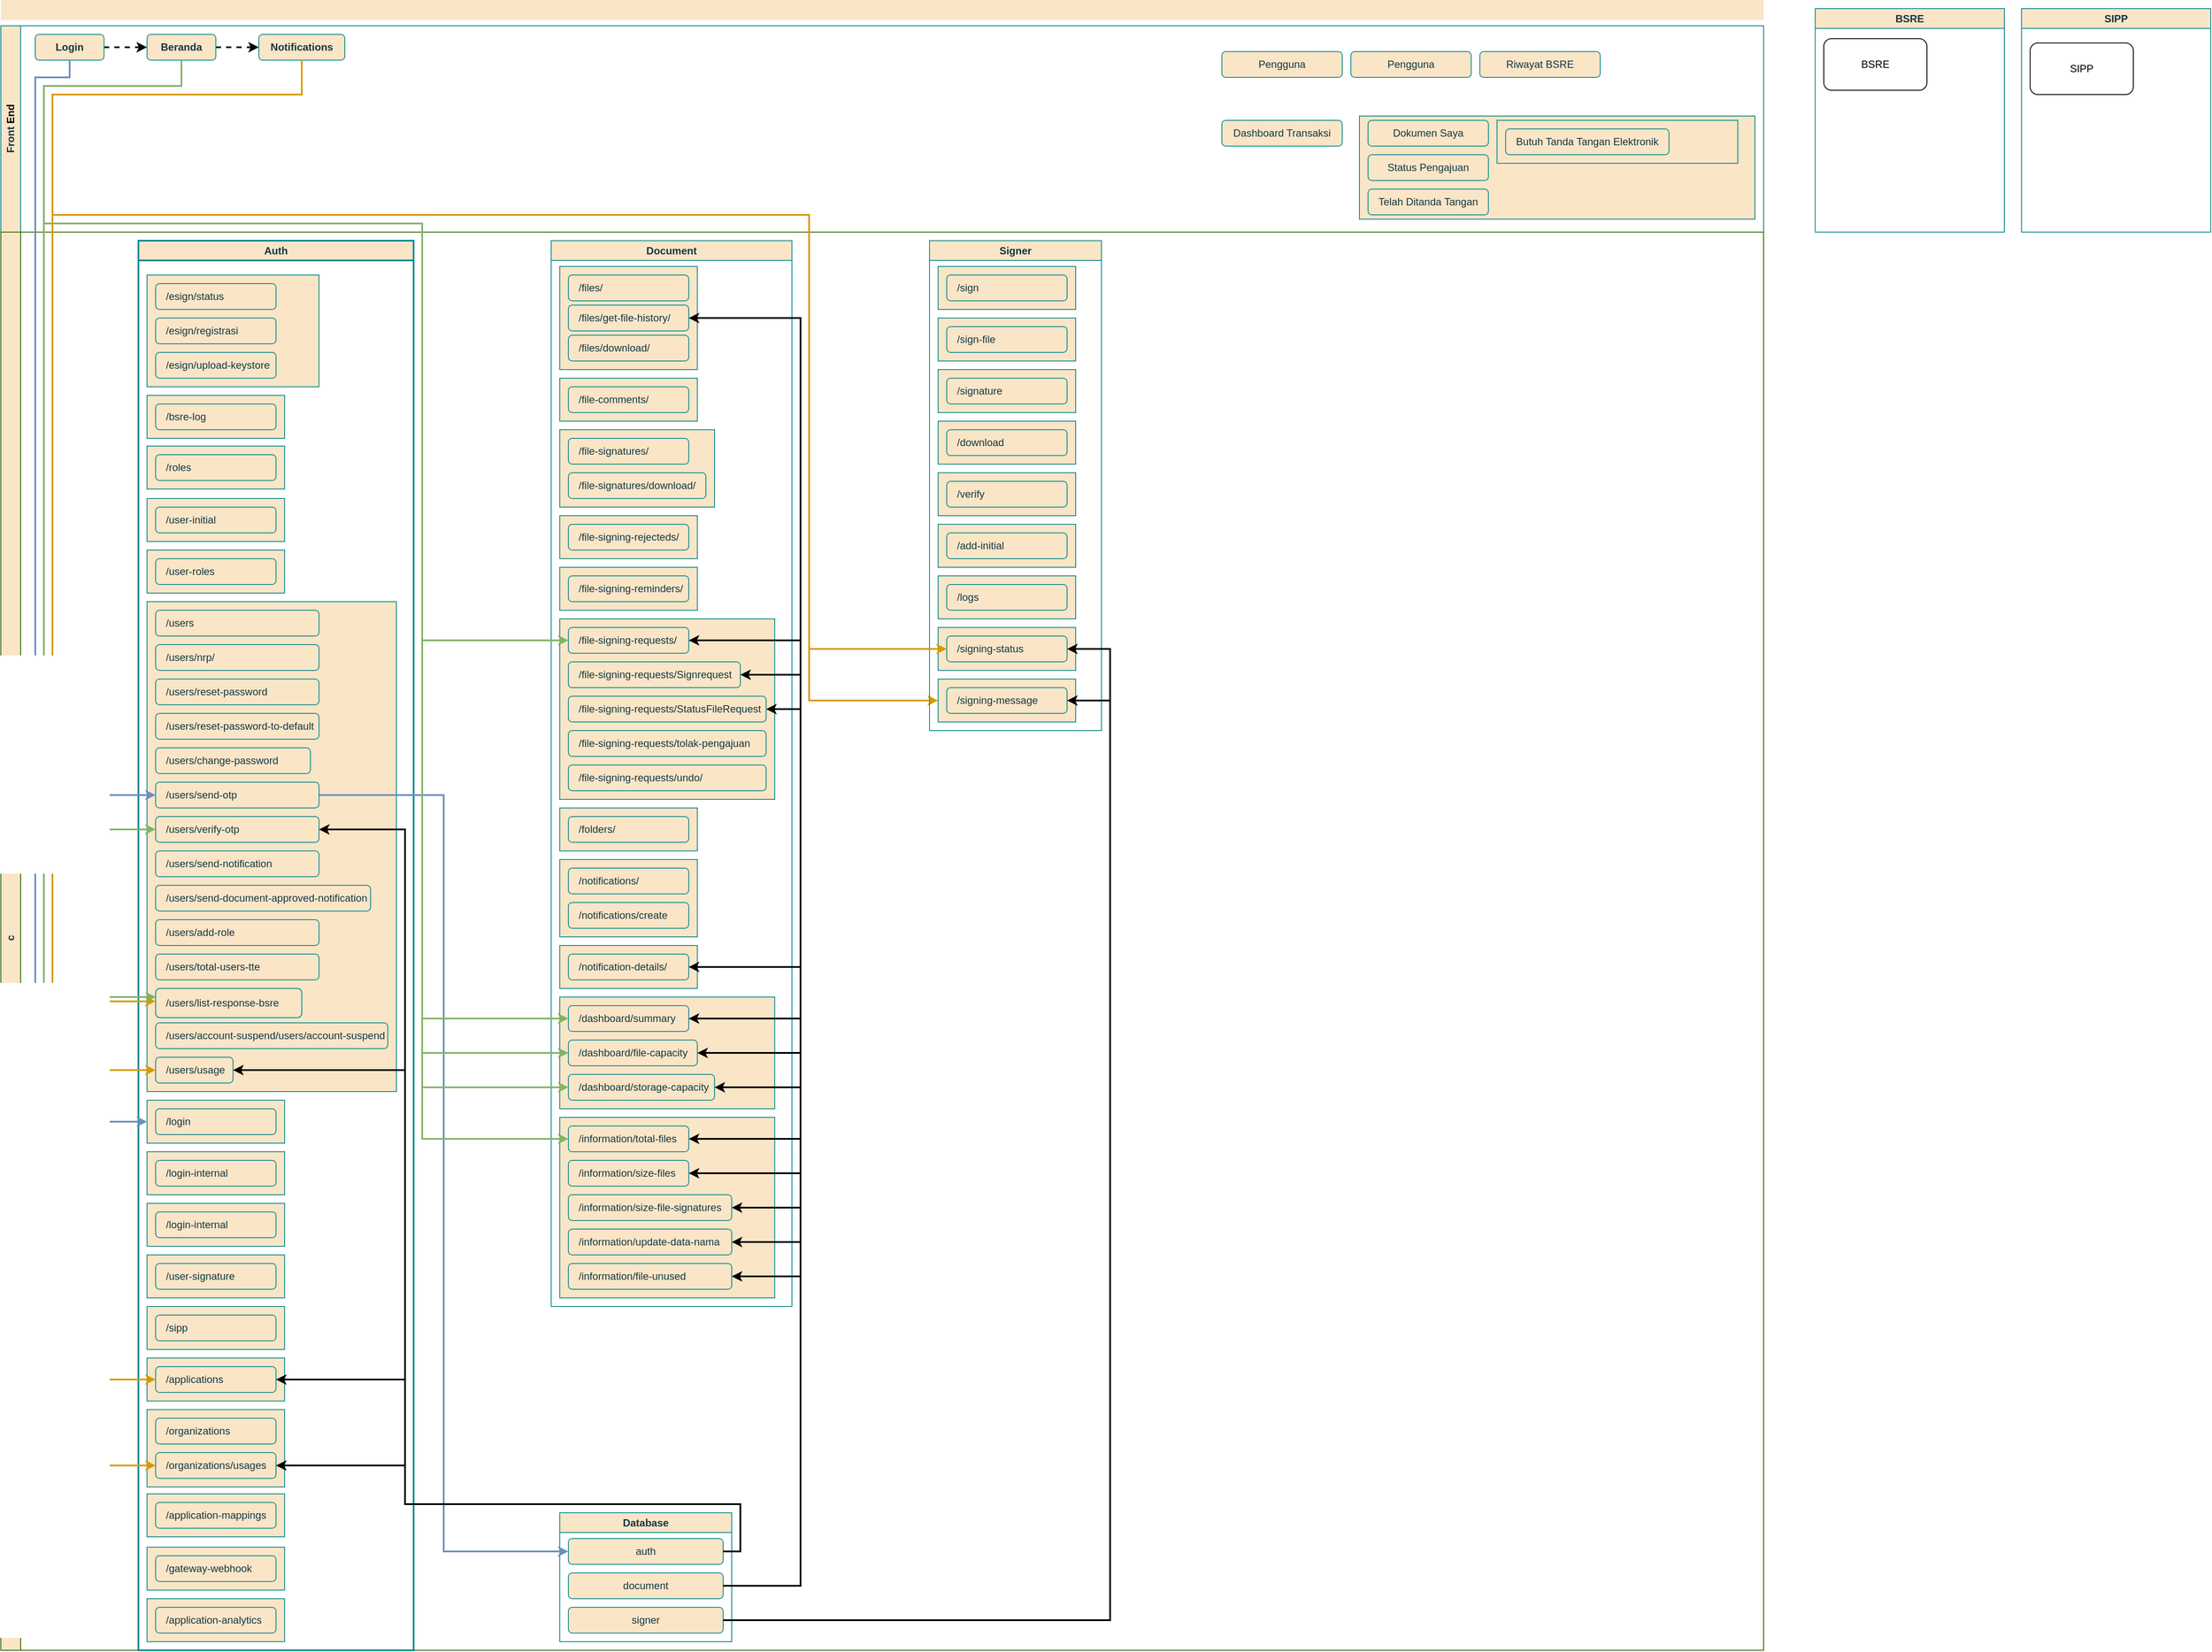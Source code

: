 <mxfile version="27.2.0">
  <diagram name="Halaman-1" id="ARC54t--W6GdPF1o5cvZ">
    <mxGraphModel dx="1737" dy="935" grid="1" gridSize="10" guides="1" tooltips="1" connect="1" arrows="1" fold="1" page="1" pageScale="1" pageWidth="827" pageHeight="1169" math="0" shadow="0">
      <root>
        <mxCell id="0" />
        <mxCell id="1" parent="0" />
        <mxCell id="tmOu06qi9_wKIQ8G5TUr-2" value="Front&amp;nbsp;&lt;span style=&quot;background-color: transparent; color: light-dark(rgb(0, 0, 0), rgb(255, 255, 255));&quot;&gt;End&lt;/span&gt;" style="swimlane;horizontal=0;whiteSpace=wrap;html=1;labelBackgroundColor=none;fillColor=#FAE5C7;strokeColor=#0F8B8D;fontColor=#143642;" parent="1" vertex="1">
          <mxGeometry x="80" y="240" width="2050" height="240" as="geometry" />
        </mxCell>
        <mxCell id="0tMcuy4WeOnuEyNVM5dd-2" value="c&amp;nbsp;" style="swimlane;horizontal=0;whiteSpace=wrap;html=1;labelBackgroundColor=none;fillColor=#FAE5C7;strokeColor=#336600;fontColor=#143642;align=center;spacingLeft=10;fillStyle=auto;" parent="1" vertex="1">
          <mxGeometry x="80" y="480" width="2050" height="1650" as="geometry" />
        </mxCell>
        <mxCell id="0tMcuy4WeOnuEyNVM5dd-5" value="&amp;nbsp;" style="swimlane;whiteSpace=wrap;html=1;startSize=23;labelBackgroundColor=none;fillColor=#FAE5C7;strokeColor=none;fontColor=#143642;align=center;" parent="1" vertex="1">
          <mxGeometry x="80" y="210" width="2050" height="1920" as="geometry" />
        </mxCell>
        <mxCell id="vy3_53uyWSwb81BTKhAe-122" value="" style="rounded=0;whiteSpace=wrap;html=1;labelBackgroundColor=none;fillColor=#FAE5C7;strokeColor=#0F8B8D;fontColor=#143642;" vertex="1" parent="0tMcuy4WeOnuEyNVM5dd-5">
          <mxGeometry x="1580" y="135" width="460" height="120" as="geometry" />
        </mxCell>
        <mxCell id="vy3_53uyWSwb81BTKhAe-130" style="edgeStyle=orthogonalEdgeStyle;rounded=0;orthogonalLoop=1;jettySize=auto;html=1;exitX=1;exitY=0.5;exitDx=0;exitDy=0;entryX=0;entryY=0.5;entryDx=0;entryDy=0;dashed=1;strokeWidth=2;" edge="1" parent="0tMcuy4WeOnuEyNVM5dd-5" source="0tMcuy4WeOnuEyNVM5dd-11" target="0tMcuy4WeOnuEyNVM5dd-12">
          <mxGeometry relative="1" as="geometry" />
        </mxCell>
        <mxCell id="0tMcuy4WeOnuEyNVM5dd-11" value="&lt;b&gt;Login&lt;/b&gt;" style="rounded=1;whiteSpace=wrap;html=1;labelBackgroundColor=none;fillColor=#FAE5C7;strokeColor=#0F8B8D;fontColor=#143642;" parent="0tMcuy4WeOnuEyNVM5dd-5" vertex="1">
          <mxGeometry x="40" y="40" width="80" height="30" as="geometry" />
        </mxCell>
        <mxCell id="vy3_53uyWSwb81BTKhAe-157" style="edgeStyle=orthogonalEdgeStyle;rounded=0;orthogonalLoop=1;jettySize=auto;html=1;exitX=1;exitY=0.5;exitDx=0;exitDy=0;entryX=0;entryY=0.5;entryDx=0;entryDy=0;dashed=1;strokeWidth=2;" edge="1" parent="0tMcuy4WeOnuEyNVM5dd-5" source="0tMcuy4WeOnuEyNVM5dd-12" target="0tMcuy4WeOnuEyNVM5dd-74">
          <mxGeometry relative="1" as="geometry" />
        </mxCell>
        <mxCell id="0tMcuy4WeOnuEyNVM5dd-12" value="&lt;b&gt;Beranda&lt;/b&gt;" style="rounded=1;whiteSpace=wrap;html=1;labelBackgroundColor=none;fillColor=#FAE5C7;strokeColor=#0F8B8D;fontColor=#143642;" parent="0tMcuy4WeOnuEyNVM5dd-5" vertex="1">
          <mxGeometry x="170" y="40" width="80" height="30" as="geometry" />
        </mxCell>
        <mxCell id="0tMcuy4WeOnuEyNVM5dd-68" value="Dashboard Transaksi" style="rounded=1;whiteSpace=wrap;html=1;labelBackgroundColor=none;fillColor=#FAE5C7;strokeColor=#0F8B8D;fontColor=#143642;" parent="0tMcuy4WeOnuEyNVM5dd-5" vertex="1">
          <mxGeometry x="1420" y="140" width="140" height="30" as="geometry" />
        </mxCell>
        <mxCell id="vy3_53uyWSwb81BTKhAe-165" style="edgeStyle=orthogonalEdgeStyle;rounded=0;orthogonalLoop=1;jettySize=auto;html=1;exitX=0.5;exitY=1;exitDx=0;exitDy=0;entryX=0;entryY=0.5;entryDx=0;entryDy=0;fillColor=#ffe6cc;strokeColor=#d79b00;strokeWidth=2;" edge="1" parent="0tMcuy4WeOnuEyNVM5dd-5" source="0tMcuy4WeOnuEyNVM5dd-74" target="vy3_53uyWSwb81BTKhAe-120">
          <mxGeometry relative="1" as="geometry">
            <Array as="points">
              <mxPoint x="350" y="110" />
              <mxPoint x="60" y="110" />
              <mxPoint x="60" y="250" />
              <mxPoint x="940" y="250" />
              <mxPoint x="940" y="815" />
            </Array>
          </mxGeometry>
        </mxCell>
        <mxCell id="0tMcuy4WeOnuEyNVM5dd-74" value="&lt;b&gt;Notifications&lt;/b&gt;" style="rounded=1;whiteSpace=wrap;html=1;labelBackgroundColor=none;fillColor=#FAE5C7;strokeColor=#0F8B8D;fontColor=#143642;" parent="0tMcuy4WeOnuEyNVM5dd-5" vertex="1">
          <mxGeometry x="300" y="40" width="100" height="30" as="geometry" />
        </mxCell>
        <mxCell id="0tMcuy4WeOnuEyNVM5dd-77" value="Pengguna" style="rounded=1;whiteSpace=wrap;html=1;labelBackgroundColor=none;fillColor=#FAE5C7;strokeColor=#0F8B8D;fontColor=#143642;" parent="0tMcuy4WeOnuEyNVM5dd-5" vertex="1">
          <mxGeometry x="1420" y="60" width="140" height="30" as="geometry" />
        </mxCell>
        <mxCell id="vy3_53uyWSwb81BTKhAe-1" value="Pengguna" style="rounded=1;whiteSpace=wrap;html=1;labelBackgroundColor=none;fillColor=#FAE5C7;strokeColor=#0F8B8D;fontColor=#143642;" vertex="1" parent="0tMcuy4WeOnuEyNVM5dd-5">
          <mxGeometry x="1570" y="60" width="140" height="30" as="geometry" />
        </mxCell>
        <mxCell id="vy3_53uyWSwb81BTKhAe-2" value="Riwayat BSRE" style="rounded=1;whiteSpace=wrap;html=1;labelBackgroundColor=none;fillColor=#FAE5C7;strokeColor=#0F8B8D;fontColor=#143642;" vertex="1" parent="0tMcuy4WeOnuEyNVM5dd-5">
          <mxGeometry x="1720" y="60" width="140" height="30" as="geometry" />
        </mxCell>
        <mxCell id="vy3_53uyWSwb81BTKhAe-3" value="Dokumen Saya" style="rounded=1;whiteSpace=wrap;html=1;labelBackgroundColor=none;fillColor=#FAE5C7;strokeColor=#0F8B8D;fontColor=#143642;" vertex="1" parent="0tMcuy4WeOnuEyNVM5dd-5">
          <mxGeometry x="1590" y="140" width="140" height="30" as="geometry" />
        </mxCell>
        <mxCell id="0tMcuy4WeOnuEyNVM5dd-4" value="Document" style="swimlane;whiteSpace=wrap;html=1;startSize=23;labelBackgroundColor=none;fillColor=#FAE5C7;strokeColor=#0F8B8D;fontColor=#143642;" parent="0tMcuy4WeOnuEyNVM5dd-5" vertex="1">
          <mxGeometry x="640" y="280" width="280" height="1240" as="geometry" />
        </mxCell>
        <mxCell id="vy3_53uyWSwb81BTKhAe-60" value="" style="rounded=0;whiteSpace=wrap;html=1;labelBackgroundColor=none;fillColor=#FAE5C7;strokeColor=#0F8B8D;fontColor=#143642;" vertex="1" parent="0tMcuy4WeOnuEyNVM5dd-4">
          <mxGeometry x="10" y="30" width="160" height="120" as="geometry" />
        </mxCell>
        <mxCell id="vy3_53uyWSwb81BTKhAe-61" value="/files/" style="rounded=1;whiteSpace=wrap;html=1;labelBackgroundColor=none;fillColor=#FAE5C7;strokeColor=#0F8B8D;fontColor=#143642;align=left;spacingLeft=10;" vertex="1" parent="0tMcuy4WeOnuEyNVM5dd-4">
          <mxGeometry x="20" y="40" width="140" height="30" as="geometry" />
        </mxCell>
        <mxCell id="vy3_53uyWSwb81BTKhAe-66" value="/files/get-file-history/" style="rounded=1;whiteSpace=wrap;html=1;labelBackgroundColor=none;fillColor=#FAE5C7;strokeColor=#0F8B8D;fontColor=#143642;align=left;spacingLeft=10;" vertex="1" parent="0tMcuy4WeOnuEyNVM5dd-4">
          <mxGeometry x="20" y="75" width="140" height="30" as="geometry" />
        </mxCell>
        <mxCell id="vy3_53uyWSwb81BTKhAe-67" value="/files/download/" style="rounded=1;whiteSpace=wrap;html=1;labelBackgroundColor=none;fillColor=#FAE5C7;strokeColor=#0F8B8D;fontColor=#143642;align=left;spacingLeft=10;" vertex="1" parent="0tMcuy4WeOnuEyNVM5dd-4">
          <mxGeometry x="20" y="110" width="140" height="30" as="geometry" />
        </mxCell>
        <mxCell id="vy3_53uyWSwb81BTKhAe-68" value="" style="rounded=0;whiteSpace=wrap;html=1;labelBackgroundColor=none;fillColor=#FAE5C7;strokeColor=#0F8B8D;fontColor=#143642;" vertex="1" parent="0tMcuy4WeOnuEyNVM5dd-4">
          <mxGeometry x="10" y="160" width="160" height="50" as="geometry" />
        </mxCell>
        <mxCell id="vy3_53uyWSwb81BTKhAe-69" value="/file-comments/" style="rounded=1;whiteSpace=wrap;html=1;labelBackgroundColor=none;fillColor=#FAE5C7;strokeColor=#0F8B8D;fontColor=#143642;align=left;spacingLeft=10;" vertex="1" parent="0tMcuy4WeOnuEyNVM5dd-4">
          <mxGeometry x="20" y="170" width="140" height="30" as="geometry" />
        </mxCell>
        <mxCell id="vy3_53uyWSwb81BTKhAe-70" value="" style="rounded=0;whiteSpace=wrap;html=1;labelBackgroundColor=none;fillColor=#FAE5C7;strokeColor=#0F8B8D;fontColor=#143642;" vertex="1" parent="0tMcuy4WeOnuEyNVM5dd-4">
          <mxGeometry x="10" y="220" width="180" height="90" as="geometry" />
        </mxCell>
        <mxCell id="vy3_53uyWSwb81BTKhAe-71" value="/file-signatures/" style="rounded=1;whiteSpace=wrap;html=1;labelBackgroundColor=none;fillColor=#FAE5C7;strokeColor=#0F8B8D;fontColor=#143642;align=left;spacingLeft=10;" vertex="1" parent="0tMcuy4WeOnuEyNVM5dd-4">
          <mxGeometry x="20" y="230" width="140" height="30" as="geometry" />
        </mxCell>
        <mxCell id="vy3_53uyWSwb81BTKhAe-72" value="/file-signatures/download/" style="rounded=1;whiteSpace=wrap;html=1;labelBackgroundColor=none;fillColor=#FAE5C7;strokeColor=#0F8B8D;fontColor=#143642;align=left;spacingLeft=10;" vertex="1" parent="0tMcuy4WeOnuEyNVM5dd-4">
          <mxGeometry x="20" y="270" width="160" height="30" as="geometry" />
        </mxCell>
        <mxCell id="vy3_53uyWSwb81BTKhAe-73" value="" style="rounded=0;whiteSpace=wrap;html=1;labelBackgroundColor=none;fillColor=#FAE5C7;strokeColor=#0F8B8D;fontColor=#143642;" vertex="1" parent="0tMcuy4WeOnuEyNVM5dd-4">
          <mxGeometry x="10" y="320" width="160" height="50" as="geometry" />
        </mxCell>
        <mxCell id="vy3_53uyWSwb81BTKhAe-74" value="/file-signing-rejecteds/" style="rounded=1;whiteSpace=wrap;html=1;labelBackgroundColor=none;fillColor=#FAE5C7;strokeColor=#0F8B8D;fontColor=#143642;align=left;spacingLeft=10;" vertex="1" parent="0tMcuy4WeOnuEyNVM5dd-4">
          <mxGeometry x="20" y="330" width="140" height="30" as="geometry" />
        </mxCell>
        <mxCell id="vy3_53uyWSwb81BTKhAe-75" value="" style="rounded=0;whiteSpace=wrap;html=1;labelBackgroundColor=none;fillColor=#FAE5C7;strokeColor=#0F8B8D;fontColor=#143642;" vertex="1" parent="0tMcuy4WeOnuEyNVM5dd-4">
          <mxGeometry x="10" y="380" width="160" height="50" as="geometry" />
        </mxCell>
        <mxCell id="vy3_53uyWSwb81BTKhAe-76" value="/file-signing-reminders/" style="rounded=1;whiteSpace=wrap;html=1;labelBackgroundColor=none;fillColor=#FAE5C7;strokeColor=#0F8B8D;fontColor=#143642;align=left;spacingLeft=10;" vertex="1" parent="0tMcuy4WeOnuEyNVM5dd-4">
          <mxGeometry x="20" y="390" width="140" height="30" as="geometry" />
        </mxCell>
        <mxCell id="vy3_53uyWSwb81BTKhAe-77" value="" style="rounded=0;whiteSpace=wrap;html=1;labelBackgroundColor=none;fillColor=#FAE5C7;strokeColor=#0F8B8D;fontColor=#143642;" vertex="1" parent="0tMcuy4WeOnuEyNVM5dd-4">
          <mxGeometry x="10" y="440" width="250" height="210" as="geometry" />
        </mxCell>
        <mxCell id="vy3_53uyWSwb81BTKhAe-78" value="/file-signing-requests/" style="rounded=1;whiteSpace=wrap;html=1;labelBackgroundColor=none;fillColor=#FAE5C7;strokeColor=#0F8B8D;fontColor=#143642;align=left;spacingLeft=10;" vertex="1" parent="0tMcuy4WeOnuEyNVM5dd-4">
          <mxGeometry x="20" y="450" width="140" height="30" as="geometry" />
        </mxCell>
        <mxCell id="vy3_53uyWSwb81BTKhAe-79" value="/file-signing-requests/Signrequest" style="rounded=1;whiteSpace=wrap;html=1;labelBackgroundColor=none;fillColor=#FAE5C7;strokeColor=#0F8B8D;fontColor=#143642;align=left;spacingLeft=10;" vertex="1" parent="0tMcuy4WeOnuEyNVM5dd-4">
          <mxGeometry x="20" y="490" width="200" height="30" as="geometry" />
        </mxCell>
        <mxCell id="vy3_53uyWSwb81BTKhAe-80" value="/file-signing-requests/StatusFileRequest" style="rounded=1;whiteSpace=wrap;html=1;labelBackgroundColor=none;fillColor=#FAE5C7;strokeColor=#0F8B8D;fontColor=#143642;align=left;spacingLeft=10;" vertex="1" parent="0tMcuy4WeOnuEyNVM5dd-4">
          <mxGeometry x="20" y="530" width="230" height="30" as="geometry" />
        </mxCell>
        <mxCell id="vy3_53uyWSwb81BTKhAe-81" value="/file-signing-requests/tolak-pengajuan" style="rounded=1;whiteSpace=wrap;html=1;labelBackgroundColor=none;fillColor=#FAE5C7;strokeColor=#0F8B8D;fontColor=#143642;align=left;spacingLeft=10;" vertex="1" parent="0tMcuy4WeOnuEyNVM5dd-4">
          <mxGeometry x="20" y="570" width="230" height="30" as="geometry" />
        </mxCell>
        <mxCell id="vy3_53uyWSwb81BTKhAe-82" value="/file-signing-requests/undo/" style="rounded=1;whiteSpace=wrap;html=1;labelBackgroundColor=none;fillColor=#FAE5C7;strokeColor=#0F8B8D;fontColor=#143642;align=left;spacingLeft=10;" vertex="1" parent="0tMcuy4WeOnuEyNVM5dd-4">
          <mxGeometry x="20" y="610" width="230" height="30" as="geometry" />
        </mxCell>
        <mxCell id="vy3_53uyWSwb81BTKhAe-83" value="" style="rounded=0;whiteSpace=wrap;html=1;labelBackgroundColor=none;fillColor=#FAE5C7;strokeColor=#0F8B8D;fontColor=#143642;" vertex="1" parent="0tMcuy4WeOnuEyNVM5dd-4">
          <mxGeometry x="10" y="660" width="160" height="50" as="geometry" />
        </mxCell>
        <mxCell id="vy3_53uyWSwb81BTKhAe-84" value="/folders/" style="rounded=1;whiteSpace=wrap;html=1;labelBackgroundColor=none;fillColor=#FAE5C7;strokeColor=#0F8B8D;fontColor=#143642;align=left;spacingLeft=10;" vertex="1" parent="0tMcuy4WeOnuEyNVM5dd-4">
          <mxGeometry x="20" y="670" width="140" height="30" as="geometry" />
        </mxCell>
        <mxCell id="vy3_53uyWSwb81BTKhAe-85" value="" style="rounded=0;whiteSpace=wrap;html=1;labelBackgroundColor=none;fillColor=#FAE5C7;strokeColor=#0F8B8D;fontColor=#143642;" vertex="1" parent="0tMcuy4WeOnuEyNVM5dd-4">
          <mxGeometry x="10" y="720" width="160" height="90" as="geometry" />
        </mxCell>
        <mxCell id="vy3_53uyWSwb81BTKhAe-86" value="/notifications/" style="rounded=1;whiteSpace=wrap;html=1;labelBackgroundColor=none;fillColor=#FAE5C7;strokeColor=#0F8B8D;fontColor=#143642;align=left;spacingLeft=10;" vertex="1" parent="0tMcuy4WeOnuEyNVM5dd-4">
          <mxGeometry x="20" y="730" width="140" height="30" as="geometry" />
        </mxCell>
        <mxCell id="vy3_53uyWSwb81BTKhAe-87" value="/notifications/create" style="rounded=1;whiteSpace=wrap;html=1;labelBackgroundColor=none;fillColor=#FAE5C7;strokeColor=#0F8B8D;fontColor=#143642;align=left;spacingLeft=10;" vertex="1" parent="0tMcuy4WeOnuEyNVM5dd-4">
          <mxGeometry x="20" y="770" width="140" height="30" as="geometry" />
        </mxCell>
        <mxCell id="vy3_53uyWSwb81BTKhAe-88" value="" style="rounded=0;whiteSpace=wrap;html=1;labelBackgroundColor=none;fillColor=#FAE5C7;strokeColor=#0F8B8D;fontColor=#143642;" vertex="1" parent="0tMcuy4WeOnuEyNVM5dd-4">
          <mxGeometry x="10" y="820" width="160" height="50" as="geometry" />
        </mxCell>
        <mxCell id="vy3_53uyWSwb81BTKhAe-89" value="/notification-details/" style="rounded=1;whiteSpace=wrap;html=1;labelBackgroundColor=none;fillColor=#FAE5C7;strokeColor=#0F8B8D;fontColor=#143642;align=left;spacingLeft=10;" vertex="1" parent="0tMcuy4WeOnuEyNVM5dd-4">
          <mxGeometry x="20" y="830" width="140" height="30" as="geometry" />
        </mxCell>
        <mxCell id="vy3_53uyWSwb81BTKhAe-90" value="" style="rounded=0;whiteSpace=wrap;html=1;labelBackgroundColor=none;fillColor=#FAE5C7;strokeColor=#0F8B8D;fontColor=#143642;" vertex="1" parent="0tMcuy4WeOnuEyNVM5dd-4">
          <mxGeometry x="10" y="880" width="250" height="130" as="geometry" />
        </mxCell>
        <mxCell id="vy3_53uyWSwb81BTKhAe-91" value="/dashboard/summary" style="rounded=1;whiteSpace=wrap;html=1;labelBackgroundColor=none;fillColor=#FAE5C7;strokeColor=#0F8B8D;fontColor=#143642;align=left;spacingLeft=10;" vertex="1" parent="0tMcuy4WeOnuEyNVM5dd-4">
          <mxGeometry x="20" y="890" width="140" height="30" as="geometry" />
        </mxCell>
        <mxCell id="vy3_53uyWSwb81BTKhAe-94" value="/dashboard/file-capacity" style="rounded=1;whiteSpace=wrap;html=1;labelBackgroundColor=none;fillColor=#FAE5C7;strokeColor=#0F8B8D;fontColor=#143642;align=left;spacingLeft=10;" vertex="1" parent="0tMcuy4WeOnuEyNVM5dd-4">
          <mxGeometry x="20" y="930" width="150" height="30" as="geometry" />
        </mxCell>
        <mxCell id="vy3_53uyWSwb81BTKhAe-95" value="/dashboard/storage-capacity" style="rounded=1;whiteSpace=wrap;html=1;labelBackgroundColor=none;fillColor=#FAE5C7;strokeColor=#0F8B8D;fontColor=#143642;align=left;spacingLeft=10;" vertex="1" parent="0tMcuy4WeOnuEyNVM5dd-4">
          <mxGeometry x="20" y="970" width="170" height="30" as="geometry" />
        </mxCell>
        <mxCell id="vy3_53uyWSwb81BTKhAe-97" value="" style="rounded=0;whiteSpace=wrap;html=1;labelBackgroundColor=none;fillColor=#FAE5C7;strokeColor=#0F8B8D;fontColor=#143642;" vertex="1" parent="0tMcuy4WeOnuEyNVM5dd-4">
          <mxGeometry x="10" y="1020" width="250" height="210" as="geometry" />
        </mxCell>
        <mxCell id="vy3_53uyWSwb81BTKhAe-98" value="/information/total-files" style="rounded=1;whiteSpace=wrap;html=1;labelBackgroundColor=none;fillColor=#FAE5C7;strokeColor=#0F8B8D;fontColor=#143642;align=left;spacingLeft=10;" vertex="1" parent="0tMcuy4WeOnuEyNVM5dd-4">
          <mxGeometry x="20" y="1030" width="140" height="30" as="geometry" />
        </mxCell>
        <mxCell id="vy3_53uyWSwb81BTKhAe-100" value="/information/size-files" style="rounded=1;whiteSpace=wrap;html=1;labelBackgroundColor=none;fillColor=#FAE5C7;strokeColor=#0F8B8D;fontColor=#143642;align=left;spacingLeft=10;" vertex="1" parent="0tMcuy4WeOnuEyNVM5dd-4">
          <mxGeometry x="20" y="1070" width="140" height="30" as="geometry" />
        </mxCell>
        <mxCell id="vy3_53uyWSwb81BTKhAe-101" value="/information/size-file-signatures" style="rounded=1;whiteSpace=wrap;html=1;labelBackgroundColor=none;fillColor=#FAE5C7;strokeColor=#0F8B8D;fontColor=#143642;align=left;spacingLeft=10;" vertex="1" parent="0tMcuy4WeOnuEyNVM5dd-4">
          <mxGeometry x="20" y="1110" width="190" height="30" as="geometry" />
        </mxCell>
        <mxCell id="vy3_53uyWSwb81BTKhAe-102" value="/information/update-data-nama" style="rounded=1;whiteSpace=wrap;html=1;labelBackgroundColor=none;fillColor=#FAE5C7;strokeColor=#0F8B8D;fontColor=#143642;align=left;spacingLeft=10;" vertex="1" parent="0tMcuy4WeOnuEyNVM5dd-4">
          <mxGeometry x="20" y="1150" width="190" height="30" as="geometry" />
        </mxCell>
        <mxCell id="vy3_53uyWSwb81BTKhAe-103" value="/information/file-unused" style="rounded=1;whiteSpace=wrap;html=1;labelBackgroundColor=none;fillColor=#FAE5C7;strokeColor=#0F8B8D;fontColor=#143642;align=left;spacingLeft=10;" vertex="1" parent="0tMcuy4WeOnuEyNVM5dd-4">
          <mxGeometry x="20" y="1190" width="190" height="30" as="geometry" />
        </mxCell>
        <mxCell id="0tMcuy4WeOnuEyNVM5dd-6" value="Signer" style="swimlane;whiteSpace=wrap;html=1;startSize=23;labelBackgroundColor=none;fillColor=#FAE5C7;strokeColor=#0F8B8D;fontColor=#143642;" parent="0tMcuy4WeOnuEyNVM5dd-5" vertex="1">
          <mxGeometry x="1080" y="280" width="200" height="570" as="geometry" />
        </mxCell>
        <mxCell id="vy3_53uyWSwb81BTKhAe-104" value="" style="rounded=0;whiteSpace=wrap;html=1;labelBackgroundColor=none;fillColor=#FAE5C7;strokeColor=#0F8B8D;fontColor=#143642;" vertex="1" parent="0tMcuy4WeOnuEyNVM5dd-6">
          <mxGeometry x="10" y="30" width="160" height="50" as="geometry" />
        </mxCell>
        <mxCell id="vy3_53uyWSwb81BTKhAe-105" value="/sign" style="rounded=1;whiteSpace=wrap;html=1;labelBackgroundColor=none;fillColor=#FAE5C7;strokeColor=#0F8B8D;fontColor=#143642;align=left;spacingLeft=10;" vertex="1" parent="0tMcuy4WeOnuEyNVM5dd-6">
          <mxGeometry x="20" y="40" width="140" height="30" as="geometry" />
        </mxCell>
        <mxCell id="vy3_53uyWSwb81BTKhAe-106" value="" style="rounded=0;whiteSpace=wrap;html=1;labelBackgroundColor=none;fillColor=#FAE5C7;strokeColor=#0F8B8D;fontColor=#143642;" vertex="1" parent="0tMcuy4WeOnuEyNVM5dd-6">
          <mxGeometry x="10" y="90" width="160" height="50" as="geometry" />
        </mxCell>
        <mxCell id="vy3_53uyWSwb81BTKhAe-107" value="/sign-file" style="rounded=1;whiteSpace=wrap;html=1;labelBackgroundColor=none;fillColor=#FAE5C7;strokeColor=#0F8B8D;fontColor=#143642;align=left;spacingLeft=10;" vertex="1" parent="0tMcuy4WeOnuEyNVM5dd-6">
          <mxGeometry x="20" y="100" width="140" height="30" as="geometry" />
        </mxCell>
        <mxCell id="vy3_53uyWSwb81BTKhAe-108" value="" style="rounded=0;whiteSpace=wrap;html=1;labelBackgroundColor=none;fillColor=#FAE5C7;strokeColor=#0F8B8D;fontColor=#143642;" vertex="1" parent="0tMcuy4WeOnuEyNVM5dd-6">
          <mxGeometry x="10" y="150" width="160" height="50" as="geometry" />
        </mxCell>
        <mxCell id="vy3_53uyWSwb81BTKhAe-109" value="/signature" style="rounded=1;whiteSpace=wrap;html=1;labelBackgroundColor=none;fillColor=#FAE5C7;strokeColor=#0F8B8D;fontColor=#143642;align=left;spacingLeft=10;" vertex="1" parent="0tMcuy4WeOnuEyNVM5dd-6">
          <mxGeometry x="20" y="160" width="140" height="30" as="geometry" />
        </mxCell>
        <mxCell id="vy3_53uyWSwb81BTKhAe-110" value="" style="rounded=0;whiteSpace=wrap;html=1;labelBackgroundColor=none;fillColor=#FAE5C7;strokeColor=#0F8B8D;fontColor=#143642;" vertex="1" parent="0tMcuy4WeOnuEyNVM5dd-6">
          <mxGeometry x="10" y="210" width="160" height="50" as="geometry" />
        </mxCell>
        <mxCell id="vy3_53uyWSwb81BTKhAe-111" value="/download" style="rounded=1;whiteSpace=wrap;html=1;labelBackgroundColor=none;fillColor=#FAE5C7;strokeColor=#0F8B8D;fontColor=#143642;align=left;spacingLeft=10;" vertex="1" parent="0tMcuy4WeOnuEyNVM5dd-6">
          <mxGeometry x="20" y="220" width="140" height="30" as="geometry" />
        </mxCell>
        <mxCell id="vy3_53uyWSwb81BTKhAe-112" value="" style="rounded=0;whiteSpace=wrap;html=1;labelBackgroundColor=none;fillColor=#FAE5C7;strokeColor=#0F8B8D;fontColor=#143642;" vertex="1" parent="0tMcuy4WeOnuEyNVM5dd-6">
          <mxGeometry x="10" y="270" width="160" height="50" as="geometry" />
        </mxCell>
        <mxCell id="vy3_53uyWSwb81BTKhAe-113" value="/verify" style="rounded=1;whiteSpace=wrap;html=1;labelBackgroundColor=none;fillColor=#FAE5C7;strokeColor=#0F8B8D;fontColor=#143642;align=left;spacingLeft=10;" vertex="1" parent="0tMcuy4WeOnuEyNVM5dd-6">
          <mxGeometry x="20" y="280" width="140" height="30" as="geometry" />
        </mxCell>
        <mxCell id="vy3_53uyWSwb81BTKhAe-114" value="" style="rounded=0;whiteSpace=wrap;html=1;labelBackgroundColor=none;fillColor=#FAE5C7;strokeColor=#0F8B8D;fontColor=#143642;" vertex="1" parent="0tMcuy4WeOnuEyNVM5dd-6">
          <mxGeometry x="10" y="330" width="160" height="50" as="geometry" />
        </mxCell>
        <mxCell id="vy3_53uyWSwb81BTKhAe-115" value="/add-initial" style="rounded=1;whiteSpace=wrap;html=1;labelBackgroundColor=none;fillColor=#FAE5C7;strokeColor=#0F8B8D;fontColor=#143642;align=left;spacingLeft=10;" vertex="1" parent="0tMcuy4WeOnuEyNVM5dd-6">
          <mxGeometry x="20" y="340" width="140" height="30" as="geometry" />
        </mxCell>
        <mxCell id="vy3_53uyWSwb81BTKhAe-116" value="" style="rounded=0;whiteSpace=wrap;html=1;labelBackgroundColor=none;fillColor=#FAE5C7;strokeColor=#0F8B8D;fontColor=#143642;" vertex="1" parent="0tMcuy4WeOnuEyNVM5dd-6">
          <mxGeometry x="10" y="390" width="160" height="50" as="geometry" />
        </mxCell>
        <mxCell id="vy3_53uyWSwb81BTKhAe-117" value="/logs" style="rounded=1;whiteSpace=wrap;html=1;labelBackgroundColor=none;fillColor=#FAE5C7;strokeColor=#0F8B8D;fontColor=#143642;align=left;spacingLeft=10;" vertex="1" parent="0tMcuy4WeOnuEyNVM5dd-6">
          <mxGeometry x="20" y="400" width="140" height="30" as="geometry" />
        </mxCell>
        <mxCell id="vy3_53uyWSwb81BTKhAe-118" value="" style="rounded=0;whiteSpace=wrap;html=1;labelBackgroundColor=none;fillColor=#FAE5C7;strokeColor=#0F8B8D;fontColor=#143642;" vertex="1" parent="0tMcuy4WeOnuEyNVM5dd-6">
          <mxGeometry x="10" y="450" width="160" height="50" as="geometry" />
        </mxCell>
        <mxCell id="vy3_53uyWSwb81BTKhAe-119" value="/signing-status" style="rounded=1;whiteSpace=wrap;html=1;labelBackgroundColor=none;fillColor=#FAE5C7;strokeColor=#0F8B8D;fontColor=#143642;align=left;spacingLeft=10;" vertex="1" parent="0tMcuy4WeOnuEyNVM5dd-6">
          <mxGeometry x="20" y="460" width="140" height="30" as="geometry" />
        </mxCell>
        <mxCell id="vy3_53uyWSwb81BTKhAe-120" value="" style="rounded=0;whiteSpace=wrap;html=1;labelBackgroundColor=none;fillColor=#FAE5C7;strokeColor=#0F8B8D;fontColor=#143642;" vertex="1" parent="0tMcuy4WeOnuEyNVM5dd-6">
          <mxGeometry x="10" y="510" width="160" height="50" as="geometry" />
        </mxCell>
        <mxCell id="vy3_53uyWSwb81BTKhAe-121" value="/signing-message" style="rounded=1;whiteSpace=wrap;html=1;labelBackgroundColor=none;fillColor=#FAE5C7;strokeColor=#0F8B8D;fontColor=#143642;align=left;spacingLeft=10;" vertex="1" parent="0tMcuy4WeOnuEyNVM5dd-6">
          <mxGeometry x="20" y="520" width="140" height="30" as="geometry" />
        </mxCell>
        <mxCell id="0tMcuy4WeOnuEyNVM5dd-22" value="Database" style="swimlane;whiteSpace=wrap;html=1;labelBackgroundColor=none;fillColor=#FAE5C7;strokeColor=#0F8B8D;fontColor=#143642;" parent="0tMcuy4WeOnuEyNVM5dd-5" vertex="1">
          <mxGeometry x="650" y="1760" width="200" height="150" as="geometry" />
        </mxCell>
        <mxCell id="0tMcuy4WeOnuEyNVM5dd-23" value="auth" style="rounded=1;whiteSpace=wrap;html=1;labelBackgroundColor=none;fillColor=#FAE5C7;strokeColor=#0F8B8D;fontColor=#143642;" parent="0tMcuy4WeOnuEyNVM5dd-22" vertex="1">
          <mxGeometry x="10" y="30" width="180" height="30" as="geometry" />
        </mxCell>
        <mxCell id="0tMcuy4WeOnuEyNVM5dd-24" value="document" style="rounded=1;whiteSpace=wrap;html=1;labelBackgroundColor=none;fillColor=#FAE5C7;strokeColor=#0F8B8D;fontColor=#143642;" parent="0tMcuy4WeOnuEyNVM5dd-22" vertex="1">
          <mxGeometry x="10" y="70" width="180" height="30" as="geometry" />
        </mxCell>
        <mxCell id="0tMcuy4WeOnuEyNVM5dd-25" value="signer" style="rounded=1;whiteSpace=wrap;html=1;labelBackgroundColor=none;fillColor=#FAE5C7;strokeColor=#0F8B8D;fontColor=#143642;" parent="0tMcuy4WeOnuEyNVM5dd-22" vertex="1">
          <mxGeometry x="10" y="110" width="180" height="30" as="geometry" />
        </mxCell>
        <mxCell id="vy3_53uyWSwb81BTKhAe-123" value="Status Pengajuan" style="rounded=1;whiteSpace=wrap;html=1;labelBackgroundColor=none;fillColor=#FAE5C7;strokeColor=#0F8B8D;fontColor=#143642;" vertex="1" parent="0tMcuy4WeOnuEyNVM5dd-5">
          <mxGeometry x="1590" y="180" width="140" height="30" as="geometry" />
        </mxCell>
        <mxCell id="vy3_53uyWSwb81BTKhAe-124" value="Telah Ditanda Tangan" style="rounded=1;whiteSpace=wrap;html=1;labelBackgroundColor=none;fillColor=#FAE5C7;strokeColor=#0F8B8D;fontColor=#143642;" vertex="1" parent="0tMcuy4WeOnuEyNVM5dd-5">
          <mxGeometry x="1590" y="220" width="140" height="30" as="geometry" />
        </mxCell>
        <mxCell id="vy3_53uyWSwb81BTKhAe-125" value="" style="rounded=0;whiteSpace=wrap;html=1;labelBackgroundColor=none;fillColor=#FAE5C7;strokeColor=#0F8B8D;fontColor=#143642;" vertex="1" parent="0tMcuy4WeOnuEyNVM5dd-5">
          <mxGeometry x="1740" y="140" width="280" height="50" as="geometry" />
        </mxCell>
        <mxCell id="vy3_53uyWSwb81BTKhAe-126" value="Butuh Tanda Tangan Elektronik" style="rounded=1;whiteSpace=wrap;html=1;labelBackgroundColor=none;fillColor=#FAE5C7;strokeColor=#0F8B8D;fontColor=#143642;" vertex="1" parent="0tMcuy4WeOnuEyNVM5dd-5">
          <mxGeometry x="1750" y="150" width="190" height="30" as="geometry" />
        </mxCell>
        <mxCell id="0tMcuy4WeOnuEyNVM5dd-3" value="Auth" style="swimlane;whiteSpace=wrap;html=1;labelBackgroundColor=none;fillColor=#FAE5C7;strokeColor=#0F8B8D;fontColor=#143642;strokeWidth=2;" parent="0tMcuy4WeOnuEyNVM5dd-5" vertex="1">
          <mxGeometry x="160" y="280" width="320" height="1640" as="geometry" />
        </mxCell>
        <mxCell id="vy3_53uyWSwb81BTKhAe-9" value="" style="rounded=0;whiteSpace=wrap;html=1;labelBackgroundColor=none;fillColor=#FAE5C7;strokeColor=#0F8B8D;fontColor=#143642;" vertex="1" parent="0tMcuy4WeOnuEyNVM5dd-5">
          <mxGeometry x="170" y="320" width="200" height="130" as="geometry" />
        </mxCell>
        <mxCell id="0tMcuy4WeOnuEyNVM5dd-73" value="/esign/status" style="rounded=1;whiteSpace=wrap;html=1;labelBackgroundColor=none;fillColor=#FAE5C7;strokeColor=#0F8B8D;fontColor=#143642;align=left;spacingLeft=10;" parent="0tMcuy4WeOnuEyNVM5dd-5" vertex="1">
          <mxGeometry x="180" y="330" width="140" height="30" as="geometry" />
        </mxCell>
        <mxCell id="vy3_53uyWSwb81BTKhAe-10" value="/esign/registrasi" style="rounded=1;whiteSpace=wrap;html=1;labelBackgroundColor=none;fillColor=#FAE5C7;strokeColor=#0F8B8D;fontColor=#143642;align=left;spacingLeft=10;" vertex="1" parent="0tMcuy4WeOnuEyNVM5dd-5">
          <mxGeometry x="180" y="370" width="140" height="30" as="geometry" />
        </mxCell>
        <mxCell id="vy3_53uyWSwb81BTKhAe-11" value="/esign/upload-keystore" style="rounded=1;whiteSpace=wrap;html=1;labelBackgroundColor=none;fillColor=#FAE5C7;strokeColor=#0F8B8D;fontColor=#143642;align=left;spacingLeft=10;" vertex="1" parent="0tMcuy4WeOnuEyNVM5dd-5">
          <mxGeometry x="180" y="410" width="140" height="30" as="geometry" />
        </mxCell>
        <mxCell id="vy3_53uyWSwb81BTKhAe-12" value="" style="rounded=0;whiteSpace=wrap;html=1;labelBackgroundColor=none;fillColor=#FAE5C7;strokeColor=#0F8B8D;fontColor=#143642;" vertex="1" parent="0tMcuy4WeOnuEyNVM5dd-5">
          <mxGeometry x="170" y="460" width="160" height="50" as="geometry" />
        </mxCell>
        <mxCell id="vy3_53uyWSwb81BTKhAe-13" value="/bsre-log" style="rounded=1;whiteSpace=wrap;html=1;labelBackgroundColor=none;fillColor=#FAE5C7;strokeColor=#0F8B8D;fontColor=#143642;align=left;spacingLeft=10;" vertex="1" parent="0tMcuy4WeOnuEyNVM5dd-5">
          <mxGeometry x="180" y="470" width="140" height="30" as="geometry" />
        </mxCell>
        <mxCell id="vy3_53uyWSwb81BTKhAe-16" value="" style="rounded=0;whiteSpace=wrap;html=1;labelBackgroundColor=none;fillColor=#FAE5C7;strokeColor=#0F8B8D;fontColor=#143642;" vertex="1" parent="0tMcuy4WeOnuEyNVM5dd-5">
          <mxGeometry x="170" y="519" width="160" height="50" as="geometry" />
        </mxCell>
        <mxCell id="vy3_53uyWSwb81BTKhAe-17" value="/roles" style="rounded=1;whiteSpace=wrap;html=1;labelBackgroundColor=none;fillColor=#FAE5C7;strokeColor=#0F8B8D;fontColor=#143642;align=left;spacingLeft=10;" vertex="1" parent="0tMcuy4WeOnuEyNVM5dd-5">
          <mxGeometry x="180" y="529" width="140" height="30" as="geometry" />
        </mxCell>
        <mxCell id="vy3_53uyWSwb81BTKhAe-18" value="" style="rounded=0;whiteSpace=wrap;html=1;labelBackgroundColor=none;fillColor=#FAE5C7;strokeColor=#0F8B8D;fontColor=#143642;" vertex="1" parent="0tMcuy4WeOnuEyNVM5dd-5">
          <mxGeometry x="170" y="580" width="160" height="50" as="geometry" />
        </mxCell>
        <mxCell id="vy3_53uyWSwb81BTKhAe-19" value="/user-initial" style="rounded=1;whiteSpace=wrap;html=1;labelBackgroundColor=none;fillColor=#FAE5C7;strokeColor=#0F8B8D;fontColor=#143642;align=left;spacingLeft=10;" vertex="1" parent="0tMcuy4WeOnuEyNVM5dd-5">
          <mxGeometry x="180" y="590" width="140" height="30" as="geometry" />
        </mxCell>
        <mxCell id="vy3_53uyWSwb81BTKhAe-20" value="" style="rounded=0;whiteSpace=wrap;html=1;labelBackgroundColor=none;fillColor=#FAE5C7;strokeColor=#0F8B8D;fontColor=#143642;" vertex="1" parent="0tMcuy4WeOnuEyNVM5dd-5">
          <mxGeometry x="170" y="640" width="160" height="50" as="geometry" />
        </mxCell>
        <mxCell id="vy3_53uyWSwb81BTKhAe-21" value="/user-roles" style="rounded=1;whiteSpace=wrap;html=1;labelBackgroundColor=none;fillColor=#FAE5C7;strokeColor=#0F8B8D;fontColor=#143642;align=left;spacingLeft=10;" vertex="1" parent="0tMcuy4WeOnuEyNVM5dd-5">
          <mxGeometry x="180" y="650" width="140" height="30" as="geometry" />
        </mxCell>
        <mxCell id="vy3_53uyWSwb81BTKhAe-22" value="" style="rounded=0;whiteSpace=wrap;html=1;labelBackgroundColor=none;fillColor=#FAE5C7;strokeColor=#0F8B8D;fontColor=#143642;" vertex="1" parent="0tMcuy4WeOnuEyNVM5dd-5">
          <mxGeometry x="170" y="700" width="290" height="570" as="geometry" />
        </mxCell>
        <mxCell id="vy3_53uyWSwb81BTKhAe-23" value="/users" style="rounded=1;whiteSpace=wrap;html=1;labelBackgroundColor=none;fillColor=#FAE5C7;strokeColor=#0F8B8D;fontColor=#143642;align=left;spacingLeft=10;" vertex="1" parent="0tMcuy4WeOnuEyNVM5dd-5">
          <mxGeometry x="180" y="710" width="190" height="30" as="geometry" />
        </mxCell>
        <mxCell id="vy3_53uyWSwb81BTKhAe-24" value="/users/nrp/" style="rounded=1;whiteSpace=wrap;html=1;labelBackgroundColor=none;fillColor=#FAE5C7;strokeColor=#0F8B8D;fontColor=#143642;align=left;spacingLeft=10;" vertex="1" parent="0tMcuy4WeOnuEyNVM5dd-5">
          <mxGeometry x="180" y="750" width="190" height="30" as="geometry" />
        </mxCell>
        <mxCell id="vy3_53uyWSwb81BTKhAe-25" value="/users/reset-password" style="rounded=1;whiteSpace=wrap;html=1;labelBackgroundColor=none;fillColor=#FAE5C7;strokeColor=#0F8B8D;fontColor=#143642;align=left;spacingLeft=10;" vertex="1" parent="0tMcuy4WeOnuEyNVM5dd-5">
          <mxGeometry x="180" y="790" width="190" height="30" as="geometry" />
        </mxCell>
        <mxCell id="vy3_53uyWSwb81BTKhAe-26" value="/users/reset-password-to-default" style="rounded=1;whiteSpace=wrap;html=1;labelBackgroundColor=none;fillColor=#FAE5C7;strokeColor=#0F8B8D;fontColor=#143642;align=left;spacingLeft=10;" vertex="1" parent="0tMcuy4WeOnuEyNVM5dd-5">
          <mxGeometry x="180" y="830" width="190" height="30" as="geometry" />
        </mxCell>
        <mxCell id="vy3_53uyWSwb81BTKhAe-27" value="/users/change-password" style="rounded=1;whiteSpace=wrap;html=1;labelBackgroundColor=none;fillColor=#FAE5C7;strokeColor=#0F8B8D;fontColor=#143642;align=left;spacingLeft=10;" vertex="1" parent="0tMcuy4WeOnuEyNVM5dd-5">
          <mxGeometry x="180" y="870" width="180" height="30" as="geometry" />
        </mxCell>
        <mxCell id="vy3_53uyWSwb81BTKhAe-129" style="edgeStyle=orthogonalEdgeStyle;rounded=0;orthogonalLoop=1;jettySize=auto;html=1;exitX=1;exitY=0.5;exitDx=0;exitDy=0;entryX=0;entryY=0.5;entryDx=0;entryDy=0;fillColor=#dae8fc;strokeColor=#6c8ebf;strokeWidth=2;" edge="1" parent="0tMcuy4WeOnuEyNVM5dd-5" source="vy3_53uyWSwb81BTKhAe-28" target="0tMcuy4WeOnuEyNVM5dd-23">
          <mxGeometry relative="1" as="geometry" />
        </mxCell>
        <mxCell id="vy3_53uyWSwb81BTKhAe-28" value="/users/send-otp" style="rounded=1;whiteSpace=wrap;html=1;labelBackgroundColor=none;fillColor=#FAE5C7;strokeColor=#0F8B8D;fontColor=#143642;align=left;spacingLeft=10;" vertex="1" parent="0tMcuy4WeOnuEyNVM5dd-5">
          <mxGeometry x="180" y="910" width="190" height="30" as="geometry" />
        </mxCell>
        <mxCell id="vy3_53uyWSwb81BTKhAe-29" value="/users/verify-otp" style="rounded=1;whiteSpace=wrap;html=1;labelBackgroundColor=none;fillColor=#FAE5C7;strokeColor=#0F8B8D;fontColor=#143642;align=left;spacingLeft=10;" vertex="1" parent="0tMcuy4WeOnuEyNVM5dd-5">
          <mxGeometry x="180" y="950" width="190" height="30" as="geometry" />
        </mxCell>
        <mxCell id="vy3_53uyWSwb81BTKhAe-30" value="/users/send-notification" style="rounded=1;whiteSpace=wrap;html=1;labelBackgroundColor=none;fillColor=#FAE5C7;strokeColor=#0F8B8D;fontColor=#143642;align=left;spacingLeft=10;" vertex="1" parent="0tMcuy4WeOnuEyNVM5dd-5">
          <mxGeometry x="180" y="990" width="190" height="30" as="geometry" />
        </mxCell>
        <mxCell id="vy3_53uyWSwb81BTKhAe-31" value="/users/send-document-approved-notification" style="rounded=1;whiteSpace=wrap;html=1;labelBackgroundColor=none;fillColor=#FAE5C7;strokeColor=#0F8B8D;fontColor=#143642;align=left;spacingLeft=10;" vertex="1" parent="0tMcuy4WeOnuEyNVM5dd-5">
          <mxGeometry x="180" y="1030" width="250" height="30" as="geometry" />
        </mxCell>
        <mxCell id="vy3_53uyWSwb81BTKhAe-32" value="/users/add-role" style="rounded=1;whiteSpace=wrap;html=1;labelBackgroundColor=none;fillColor=#FAE5C7;strokeColor=#0F8B8D;fontColor=#143642;align=left;spacingLeft=10;" vertex="1" parent="0tMcuy4WeOnuEyNVM5dd-5">
          <mxGeometry x="180" y="1070" width="190" height="30" as="geometry" />
        </mxCell>
        <mxCell id="vy3_53uyWSwb81BTKhAe-33" value="/users/total-users-tte" style="rounded=1;whiteSpace=wrap;html=1;labelBackgroundColor=none;fillColor=#FAE5C7;strokeColor=#0F8B8D;fontColor=#143642;align=left;spacingLeft=10;" vertex="1" parent="0tMcuy4WeOnuEyNVM5dd-5">
          <mxGeometry x="180" y="1110" width="190" height="30" as="geometry" />
        </mxCell>
        <mxCell id="vy3_53uyWSwb81BTKhAe-34" value="/users/list-response-bsre" style="rounded=1;whiteSpace=wrap;html=1;labelBackgroundColor=none;fillColor=#FAE5C7;strokeColor=#0F8B8D;fontColor=#143642;align=left;spacingLeft=10;" vertex="1" parent="0tMcuy4WeOnuEyNVM5dd-5">
          <mxGeometry x="180" y="1150" width="170" height="34" as="geometry" />
        </mxCell>
        <mxCell id="vy3_53uyWSwb81BTKhAe-35" value="/users/account-suspend/users/account-suspend" style="rounded=1;whiteSpace=wrap;html=1;labelBackgroundColor=none;fillColor=#FAE5C7;strokeColor=#0F8B8D;fontColor=#143642;align=left;spacingLeft=10;" vertex="1" parent="0tMcuy4WeOnuEyNVM5dd-5">
          <mxGeometry x="180" y="1190" width="270" height="30" as="geometry" />
        </mxCell>
        <mxCell id="vy3_53uyWSwb81BTKhAe-36" value="/users/usage" style="rounded=1;whiteSpace=wrap;html=1;labelBackgroundColor=none;fillColor=#FAE5C7;strokeColor=#0F8B8D;fontColor=#143642;align=left;spacingLeft=10;" vertex="1" parent="0tMcuy4WeOnuEyNVM5dd-5">
          <mxGeometry x="180" y="1230" width="90" height="30" as="geometry" />
        </mxCell>
        <mxCell id="vy3_53uyWSwb81BTKhAe-39" value="" style="rounded=0;whiteSpace=wrap;html=1;labelBackgroundColor=none;fillColor=#FAE5C7;strokeColor=#0F8B8D;fontColor=#143642;" vertex="1" parent="0tMcuy4WeOnuEyNVM5dd-5">
          <mxGeometry x="170" y="1280" width="160" height="50" as="geometry" />
        </mxCell>
        <mxCell id="vy3_53uyWSwb81BTKhAe-40" value="/login" style="rounded=1;whiteSpace=wrap;html=1;labelBackgroundColor=none;fillColor=#FAE5C7;strokeColor=#0F8B8D;fontColor=#143642;align=left;spacingLeft=10;" vertex="1" parent="0tMcuy4WeOnuEyNVM5dd-5">
          <mxGeometry x="180" y="1290" width="140" height="30" as="geometry" />
        </mxCell>
        <mxCell id="vy3_53uyWSwb81BTKhAe-41" value="" style="rounded=0;whiteSpace=wrap;html=1;labelBackgroundColor=none;fillColor=#FAE5C7;strokeColor=#0F8B8D;fontColor=#143642;" vertex="1" parent="0tMcuy4WeOnuEyNVM5dd-5">
          <mxGeometry x="170" y="1340" width="160" height="50" as="geometry" />
        </mxCell>
        <mxCell id="vy3_53uyWSwb81BTKhAe-42" value="/login-internal" style="rounded=1;whiteSpace=wrap;html=1;labelBackgroundColor=none;fillColor=#FAE5C7;strokeColor=#0F8B8D;fontColor=#143642;align=left;spacingLeft=10;" vertex="1" parent="0tMcuy4WeOnuEyNVM5dd-5">
          <mxGeometry x="180" y="1350" width="140" height="30" as="geometry" />
        </mxCell>
        <mxCell id="vy3_53uyWSwb81BTKhAe-43" value="" style="rounded=0;whiteSpace=wrap;html=1;labelBackgroundColor=none;fillColor=#FAE5C7;strokeColor=#0F8B8D;fontColor=#143642;" vertex="1" parent="0tMcuy4WeOnuEyNVM5dd-5">
          <mxGeometry x="170" y="1400" width="160" height="50" as="geometry" />
        </mxCell>
        <mxCell id="vy3_53uyWSwb81BTKhAe-44" value="/login-internal" style="rounded=1;whiteSpace=wrap;html=1;labelBackgroundColor=none;fillColor=#FAE5C7;strokeColor=#0F8B8D;fontColor=#143642;align=left;spacingLeft=10;" vertex="1" parent="0tMcuy4WeOnuEyNVM5dd-5">
          <mxGeometry x="180" y="1410" width="140" height="30" as="geometry" />
        </mxCell>
        <mxCell id="vy3_53uyWSwb81BTKhAe-45" value="" style="rounded=0;whiteSpace=wrap;html=1;labelBackgroundColor=none;fillColor=#FAE5C7;strokeColor=#0F8B8D;fontColor=#143642;" vertex="1" parent="0tMcuy4WeOnuEyNVM5dd-5">
          <mxGeometry x="170" y="1460" width="160" height="50" as="geometry" />
        </mxCell>
        <mxCell id="vy3_53uyWSwb81BTKhAe-46" value="/user-signature" style="rounded=1;whiteSpace=wrap;html=1;labelBackgroundColor=none;fillColor=#FAE5C7;strokeColor=#0F8B8D;fontColor=#143642;align=left;spacingLeft=10;" vertex="1" parent="0tMcuy4WeOnuEyNVM5dd-5">
          <mxGeometry x="180" y="1470" width="140" height="30" as="geometry" />
        </mxCell>
        <mxCell id="vy3_53uyWSwb81BTKhAe-47" value="" style="rounded=0;whiteSpace=wrap;html=1;labelBackgroundColor=none;fillColor=#FAE5C7;strokeColor=#0F8B8D;fontColor=#143642;" vertex="1" parent="0tMcuy4WeOnuEyNVM5dd-5">
          <mxGeometry x="170" y="1520" width="160" height="50" as="geometry" />
        </mxCell>
        <mxCell id="vy3_53uyWSwb81BTKhAe-48" value="/sipp" style="rounded=1;whiteSpace=wrap;html=1;labelBackgroundColor=none;fillColor=#FAE5C7;strokeColor=#0F8B8D;fontColor=#143642;align=left;spacingLeft=10;" vertex="1" parent="0tMcuy4WeOnuEyNVM5dd-5">
          <mxGeometry x="180" y="1530" width="140" height="30" as="geometry" />
        </mxCell>
        <mxCell id="vy3_53uyWSwb81BTKhAe-49" value="" style="rounded=0;whiteSpace=wrap;html=1;labelBackgroundColor=none;fillColor=#FAE5C7;strokeColor=#0F8B8D;fontColor=#143642;" vertex="1" parent="0tMcuy4WeOnuEyNVM5dd-5">
          <mxGeometry x="170" y="1580" width="160" height="50" as="geometry" />
        </mxCell>
        <mxCell id="vy3_53uyWSwb81BTKhAe-50" value="/applications" style="rounded=1;whiteSpace=wrap;html=1;labelBackgroundColor=none;fillColor=#FAE5C7;strokeColor=#0F8B8D;fontColor=#143642;align=left;spacingLeft=10;" vertex="1" parent="0tMcuy4WeOnuEyNVM5dd-5">
          <mxGeometry x="180" y="1590" width="140" height="30" as="geometry" />
        </mxCell>
        <mxCell id="vy3_53uyWSwb81BTKhAe-51" value="" style="rounded=0;whiteSpace=wrap;html=1;labelBackgroundColor=none;fillColor=#FAE5C7;strokeColor=#0F8B8D;fontColor=#143642;" vertex="1" parent="0tMcuy4WeOnuEyNVM5dd-5">
          <mxGeometry x="170" y="1640" width="160" height="90" as="geometry" />
        </mxCell>
        <mxCell id="vy3_53uyWSwb81BTKhAe-52" value="/organizations" style="rounded=1;whiteSpace=wrap;html=1;labelBackgroundColor=none;fillColor=#FAE5C7;strokeColor=#0F8B8D;fontColor=#143642;align=left;spacingLeft=10;" vertex="1" parent="0tMcuy4WeOnuEyNVM5dd-5">
          <mxGeometry x="180" y="1650" width="140" height="30" as="geometry" />
        </mxCell>
        <mxCell id="vy3_53uyWSwb81BTKhAe-53" value="/organizations/usages" style="rounded=1;whiteSpace=wrap;html=1;labelBackgroundColor=none;fillColor=#FAE5C7;strokeColor=#0F8B8D;fontColor=#143642;align=left;spacingLeft=10;" vertex="1" parent="0tMcuy4WeOnuEyNVM5dd-5">
          <mxGeometry x="180" y="1690" width="140" height="30" as="geometry" />
        </mxCell>
        <mxCell id="vy3_53uyWSwb81BTKhAe-54" value="" style="rounded=0;whiteSpace=wrap;html=1;labelBackgroundColor=none;fillColor=#FAE5C7;strokeColor=#0F8B8D;fontColor=#143642;" vertex="1" parent="0tMcuy4WeOnuEyNVM5dd-5">
          <mxGeometry x="170" y="1738" width="160" height="50" as="geometry" />
        </mxCell>
        <mxCell id="vy3_53uyWSwb81BTKhAe-55" value="/application-mappings" style="rounded=1;whiteSpace=wrap;html=1;labelBackgroundColor=none;fillColor=#FAE5C7;strokeColor=#0F8B8D;fontColor=#143642;align=left;spacingLeft=10;" vertex="1" parent="0tMcuy4WeOnuEyNVM5dd-5">
          <mxGeometry x="180" y="1748" width="140" height="30" as="geometry" />
        </mxCell>
        <mxCell id="vy3_53uyWSwb81BTKhAe-56" value="" style="rounded=0;whiteSpace=wrap;html=1;labelBackgroundColor=none;fillColor=#FAE5C7;strokeColor=#0F8B8D;fontColor=#143642;" vertex="1" parent="0tMcuy4WeOnuEyNVM5dd-5">
          <mxGeometry x="170" y="1800" width="160" height="50" as="geometry" />
        </mxCell>
        <mxCell id="vy3_53uyWSwb81BTKhAe-57" value="/gateway-webhook" style="rounded=1;whiteSpace=wrap;html=1;labelBackgroundColor=none;fillColor=#FAE5C7;strokeColor=#0F8B8D;fontColor=#143642;align=left;spacingLeft=10;" vertex="1" parent="0tMcuy4WeOnuEyNVM5dd-5">
          <mxGeometry x="180" y="1810" width="140" height="30" as="geometry" />
        </mxCell>
        <mxCell id="vy3_53uyWSwb81BTKhAe-58" value="" style="rounded=0;whiteSpace=wrap;html=1;labelBackgroundColor=none;fillColor=#FAE5C7;strokeColor=#0F8B8D;fontColor=#143642;" vertex="1" parent="0tMcuy4WeOnuEyNVM5dd-5">
          <mxGeometry x="170" y="1860" width="160" height="50" as="geometry" />
        </mxCell>
        <mxCell id="vy3_53uyWSwb81BTKhAe-59" value="/application-analytics" style="rounded=1;whiteSpace=wrap;html=1;labelBackgroundColor=none;fillColor=#FAE5C7;strokeColor=#0F8B8D;fontColor=#143642;align=left;spacingLeft=10;" vertex="1" parent="0tMcuy4WeOnuEyNVM5dd-5">
          <mxGeometry x="180" y="1870" width="140" height="30" as="geometry" />
        </mxCell>
        <mxCell id="vy3_53uyWSwb81BTKhAe-128" style="edgeStyle=orthogonalEdgeStyle;rounded=0;orthogonalLoop=1;jettySize=auto;html=1;exitX=0.5;exitY=1;exitDx=0;exitDy=0;entryX=0;entryY=0.5;entryDx=0;entryDy=0;fillColor=#dae8fc;strokeColor=#6c8ebf;strokeWidth=2;" edge="1" parent="0tMcuy4WeOnuEyNVM5dd-5" source="0tMcuy4WeOnuEyNVM5dd-11" target="vy3_53uyWSwb81BTKhAe-28">
          <mxGeometry relative="1" as="geometry">
            <Array as="points">
              <mxPoint x="80" y="90" />
              <mxPoint x="40" y="90" />
              <mxPoint x="40" y="925" />
            </Array>
          </mxGeometry>
        </mxCell>
        <mxCell id="vy3_53uyWSwb81BTKhAe-127" style="edgeStyle=orthogonalEdgeStyle;rounded=0;orthogonalLoop=1;jettySize=auto;html=1;exitX=0.5;exitY=1;exitDx=0;exitDy=0;entryX=0;entryY=0.5;entryDx=0;entryDy=0;fillColor=#dae8fc;strokeColor=#6c8ebf;strokeWidth=2;" edge="1" parent="0tMcuy4WeOnuEyNVM5dd-5" source="0tMcuy4WeOnuEyNVM5dd-11" target="vy3_53uyWSwb81BTKhAe-39">
          <mxGeometry relative="1" as="geometry">
            <Array as="points">
              <mxPoint x="80" y="90" />
              <mxPoint x="40" y="90" />
              <mxPoint x="40" y="1305" />
            </Array>
          </mxGeometry>
        </mxCell>
        <mxCell id="vy3_53uyWSwb81BTKhAe-132" style="edgeStyle=orthogonalEdgeStyle;rounded=0;orthogonalLoop=1;jettySize=auto;html=1;exitX=0.5;exitY=1;exitDx=0;exitDy=0;entryX=0;entryY=0.5;entryDx=0;entryDy=0;fillColor=#d5e8d4;strokeColor=#82b366;strokeWidth=2;" edge="1" parent="0tMcuy4WeOnuEyNVM5dd-5" source="0tMcuy4WeOnuEyNVM5dd-12" target="vy3_53uyWSwb81BTKhAe-29">
          <mxGeometry relative="1" as="geometry">
            <Array as="points">
              <mxPoint x="210" y="100" />
              <mxPoint x="50" y="100" />
              <mxPoint x="50" y="965" />
            </Array>
          </mxGeometry>
        </mxCell>
        <mxCell id="vy3_53uyWSwb81BTKhAe-133" style="edgeStyle=orthogonalEdgeStyle;rounded=0;orthogonalLoop=1;jettySize=auto;html=1;exitX=0.5;exitY=1;exitDx=0;exitDy=0;entryX=0;entryY=0.5;entryDx=0;entryDy=0;fillColor=#d5e8d4;strokeColor=#82b366;strokeWidth=2;" edge="1" parent="0tMcuy4WeOnuEyNVM5dd-5" source="0tMcuy4WeOnuEyNVM5dd-12" target="vy3_53uyWSwb81BTKhAe-98">
          <mxGeometry relative="1" as="geometry">
            <Array as="points">
              <mxPoint x="210" y="100" />
              <mxPoint x="50" y="100" />
              <mxPoint x="50" y="260" />
              <mxPoint x="490" y="260" />
              <mxPoint x="490" y="1325" />
            </Array>
          </mxGeometry>
        </mxCell>
        <mxCell id="vy3_53uyWSwb81BTKhAe-134" style="edgeStyle=orthogonalEdgeStyle;rounded=0;orthogonalLoop=1;jettySize=auto;html=1;exitX=1;exitY=0.5;exitDx=0;exitDy=0;entryX=1;entryY=0.5;entryDx=0;entryDy=0;strokeWidth=2;" edge="1" parent="0tMcuy4WeOnuEyNVM5dd-5" source="0tMcuy4WeOnuEyNVM5dd-23" target="vy3_53uyWSwb81BTKhAe-29">
          <mxGeometry relative="1" as="geometry">
            <Array as="points">
              <mxPoint x="860" y="1805" />
              <mxPoint x="860" y="1750" />
              <mxPoint x="470" y="1750" />
              <mxPoint x="470" y="965" />
            </Array>
          </mxGeometry>
        </mxCell>
        <mxCell id="vy3_53uyWSwb81BTKhAe-135" style="edgeStyle=orthogonalEdgeStyle;rounded=0;orthogonalLoop=1;jettySize=auto;html=1;exitX=1;exitY=0.5;exitDx=0;exitDy=0;entryX=1;entryY=0.5;entryDx=0;entryDy=0;strokeWidth=2;" edge="1" parent="0tMcuy4WeOnuEyNVM5dd-5" source="0tMcuy4WeOnuEyNVM5dd-24" target="vy3_53uyWSwb81BTKhAe-98">
          <mxGeometry relative="1" as="geometry">
            <Array as="points">
              <mxPoint x="930" y="1845" />
              <mxPoint x="930" y="1325" />
            </Array>
          </mxGeometry>
        </mxCell>
        <mxCell id="vy3_53uyWSwb81BTKhAe-136" style="edgeStyle=orthogonalEdgeStyle;rounded=0;orthogonalLoop=1;jettySize=auto;html=1;exitX=1;exitY=0.5;exitDx=0;exitDy=0;entryX=1;entryY=0.5;entryDx=0;entryDy=0;strokeWidth=2;" edge="1" parent="0tMcuy4WeOnuEyNVM5dd-5" source="0tMcuy4WeOnuEyNVM5dd-24" target="vy3_53uyWSwb81BTKhAe-100">
          <mxGeometry relative="1" as="geometry">
            <Array as="points">
              <mxPoint x="930" y="1845" />
              <mxPoint x="930" y="1365" />
            </Array>
          </mxGeometry>
        </mxCell>
        <mxCell id="vy3_53uyWSwb81BTKhAe-137" style="edgeStyle=orthogonalEdgeStyle;rounded=0;orthogonalLoop=1;jettySize=auto;html=1;exitX=1;exitY=0.5;exitDx=0;exitDy=0;entryX=1;entryY=0.5;entryDx=0;entryDy=0;strokeWidth=2;" edge="1" parent="0tMcuy4WeOnuEyNVM5dd-5" source="0tMcuy4WeOnuEyNVM5dd-24" target="vy3_53uyWSwb81BTKhAe-101">
          <mxGeometry relative="1" as="geometry">
            <Array as="points">
              <mxPoint x="930" y="1845" />
              <mxPoint x="930" y="1405" />
            </Array>
          </mxGeometry>
        </mxCell>
        <mxCell id="vy3_53uyWSwb81BTKhAe-138" style="edgeStyle=orthogonalEdgeStyle;rounded=0;orthogonalLoop=1;jettySize=auto;html=1;exitX=1;exitY=0.5;exitDx=0;exitDy=0;entryX=1;entryY=0.5;entryDx=0;entryDy=0;strokeWidth=2;" edge="1" parent="0tMcuy4WeOnuEyNVM5dd-5" source="0tMcuy4WeOnuEyNVM5dd-24" target="vy3_53uyWSwb81BTKhAe-102">
          <mxGeometry relative="1" as="geometry">
            <Array as="points">
              <mxPoint x="930" y="1845" />
              <mxPoint x="930" y="1445" />
            </Array>
          </mxGeometry>
        </mxCell>
        <mxCell id="vy3_53uyWSwb81BTKhAe-139" style="edgeStyle=orthogonalEdgeStyle;rounded=0;orthogonalLoop=1;jettySize=auto;html=1;exitX=1;exitY=0.5;exitDx=0;exitDy=0;entryX=1;entryY=0.5;entryDx=0;entryDy=0;strokeWidth=2;" edge="1" parent="0tMcuy4WeOnuEyNVM5dd-5" source="0tMcuy4WeOnuEyNVM5dd-24" target="vy3_53uyWSwb81BTKhAe-103">
          <mxGeometry relative="1" as="geometry">
            <Array as="points">
              <mxPoint x="930" y="1845" />
              <mxPoint x="930" y="1485" />
            </Array>
          </mxGeometry>
        </mxCell>
        <mxCell id="vy3_53uyWSwb81BTKhAe-141" style="edgeStyle=orthogonalEdgeStyle;rounded=0;orthogonalLoop=1;jettySize=auto;html=1;exitX=1;exitY=0.5;exitDx=0;exitDy=0;entryX=1;entryY=0.5;entryDx=0;entryDy=0;strokeWidth=2;" edge="1" parent="0tMcuy4WeOnuEyNVM5dd-5" source="0tMcuy4WeOnuEyNVM5dd-24" target="vy3_53uyWSwb81BTKhAe-95">
          <mxGeometry relative="1" as="geometry">
            <Array as="points">
              <mxPoint x="930" y="1845" />
              <mxPoint x="930" y="1265" />
            </Array>
          </mxGeometry>
        </mxCell>
        <mxCell id="vy3_53uyWSwb81BTKhAe-142" style="edgeStyle=orthogonalEdgeStyle;rounded=0;orthogonalLoop=1;jettySize=auto;html=1;exitX=1;exitY=0.5;exitDx=0;exitDy=0;entryX=1;entryY=0.5;entryDx=0;entryDy=0;strokeWidth=2;" edge="1" parent="0tMcuy4WeOnuEyNVM5dd-5" source="0tMcuy4WeOnuEyNVM5dd-24" target="vy3_53uyWSwb81BTKhAe-94">
          <mxGeometry relative="1" as="geometry">
            <Array as="points">
              <mxPoint x="930" y="1845" />
              <mxPoint x="930" y="1225" />
            </Array>
          </mxGeometry>
        </mxCell>
        <mxCell id="vy3_53uyWSwb81BTKhAe-143" style="edgeStyle=orthogonalEdgeStyle;rounded=0;orthogonalLoop=1;jettySize=auto;html=1;exitX=1;exitY=0.5;exitDx=0;exitDy=0;entryX=1;entryY=0.5;entryDx=0;entryDy=0;strokeWidth=2;" edge="1" parent="0tMcuy4WeOnuEyNVM5dd-5" source="0tMcuy4WeOnuEyNVM5dd-24" target="vy3_53uyWSwb81BTKhAe-91">
          <mxGeometry relative="1" as="geometry">
            <Array as="points">
              <mxPoint x="930" y="1845" />
              <mxPoint x="930" y="1185" />
            </Array>
          </mxGeometry>
        </mxCell>
        <mxCell id="vy3_53uyWSwb81BTKhAe-144" style="edgeStyle=orthogonalEdgeStyle;rounded=0;orthogonalLoop=1;jettySize=auto;html=1;exitX=1;exitY=0.5;exitDx=0;exitDy=0;entryX=1;entryY=0.5;entryDx=0;entryDy=0;strokeWidth=2;" edge="1" parent="0tMcuy4WeOnuEyNVM5dd-5" source="0tMcuy4WeOnuEyNVM5dd-24" target="vy3_53uyWSwb81BTKhAe-89">
          <mxGeometry relative="1" as="geometry">
            <Array as="points">
              <mxPoint x="930" y="1845" />
              <mxPoint x="930" y="1125" />
            </Array>
          </mxGeometry>
        </mxCell>
        <mxCell id="vy3_53uyWSwb81BTKhAe-147" style="edgeStyle=orthogonalEdgeStyle;rounded=0;orthogonalLoop=1;jettySize=auto;html=1;exitX=1;exitY=0.5;exitDx=0;exitDy=0;entryX=1;entryY=0.5;entryDx=0;entryDy=0;strokeWidth=2;" edge="1" parent="0tMcuy4WeOnuEyNVM5dd-5" source="0tMcuy4WeOnuEyNVM5dd-24" target="vy3_53uyWSwb81BTKhAe-80">
          <mxGeometry relative="1" as="geometry">
            <Array as="points">
              <mxPoint x="930" y="1845" />
              <mxPoint x="930" y="825" />
            </Array>
          </mxGeometry>
        </mxCell>
        <mxCell id="vy3_53uyWSwb81BTKhAe-148" style="edgeStyle=orthogonalEdgeStyle;rounded=0;orthogonalLoop=1;jettySize=auto;html=1;exitX=1;exitY=0.5;exitDx=0;exitDy=0;entryX=1;entryY=0.5;entryDx=0;entryDy=0;strokeWidth=2;" edge="1" parent="0tMcuy4WeOnuEyNVM5dd-5" source="0tMcuy4WeOnuEyNVM5dd-24" target="vy3_53uyWSwb81BTKhAe-79">
          <mxGeometry relative="1" as="geometry">
            <Array as="points">
              <mxPoint x="930" y="1845" />
              <mxPoint x="930" y="785" />
            </Array>
          </mxGeometry>
        </mxCell>
        <mxCell id="vy3_53uyWSwb81BTKhAe-149" style="edgeStyle=orthogonalEdgeStyle;rounded=0;orthogonalLoop=1;jettySize=auto;html=1;exitX=1;exitY=0.5;exitDx=0;exitDy=0;entryX=1;entryY=0.5;entryDx=0;entryDy=0;strokeWidth=2;" edge="1" parent="0tMcuy4WeOnuEyNVM5dd-5" source="0tMcuy4WeOnuEyNVM5dd-24" target="vy3_53uyWSwb81BTKhAe-66">
          <mxGeometry relative="1" as="geometry">
            <Array as="points">
              <mxPoint x="930" y="1845" />
              <mxPoint x="930" y="370" />
            </Array>
          </mxGeometry>
        </mxCell>
        <mxCell id="vy3_53uyWSwb81BTKhAe-150" style="edgeStyle=orthogonalEdgeStyle;rounded=0;orthogonalLoop=1;jettySize=auto;html=1;exitX=0.5;exitY=1;exitDx=0;exitDy=0;entryX=0;entryY=0.5;entryDx=0;entryDy=0;fillColor=#d5e8d4;strokeColor=#82b366;strokeWidth=2;" edge="1" parent="0tMcuy4WeOnuEyNVM5dd-5" source="0tMcuy4WeOnuEyNVM5dd-12" target="vy3_53uyWSwb81BTKhAe-91">
          <mxGeometry relative="1" as="geometry">
            <Array as="points">
              <mxPoint x="210" y="100" />
              <mxPoint x="50" y="100" />
              <mxPoint x="50" y="260" />
              <mxPoint x="490" y="260" />
              <mxPoint x="490" y="1185" />
            </Array>
          </mxGeometry>
        </mxCell>
        <mxCell id="vy3_53uyWSwb81BTKhAe-151" style="edgeStyle=orthogonalEdgeStyle;rounded=0;orthogonalLoop=1;jettySize=auto;html=1;exitX=0.5;exitY=1;exitDx=0;exitDy=0;entryX=0;entryY=0.5;entryDx=0;entryDy=0;fillColor=#d5e8d4;strokeColor=#82b366;strokeWidth=2;" edge="1" parent="0tMcuy4WeOnuEyNVM5dd-5" source="0tMcuy4WeOnuEyNVM5dd-12" target="vy3_53uyWSwb81BTKhAe-95">
          <mxGeometry relative="1" as="geometry">
            <Array as="points">
              <mxPoint x="210" y="100" />
              <mxPoint x="50" y="100" />
              <mxPoint x="50" y="260" />
              <mxPoint x="490" y="260" />
              <mxPoint x="490" y="1265" />
            </Array>
          </mxGeometry>
        </mxCell>
        <mxCell id="vy3_53uyWSwb81BTKhAe-153" style="edgeStyle=orthogonalEdgeStyle;rounded=0;orthogonalLoop=1;jettySize=auto;html=1;exitX=0.5;exitY=1;exitDx=0;exitDy=0;entryX=0;entryY=0.5;entryDx=0;entryDy=0;fillColor=#d5e8d4;strokeColor=#82b366;strokeWidth=2;" edge="1" parent="0tMcuy4WeOnuEyNVM5dd-5" source="0tMcuy4WeOnuEyNVM5dd-12" target="vy3_53uyWSwb81BTKhAe-78">
          <mxGeometry relative="1" as="geometry">
            <Array as="points">
              <mxPoint x="210" y="100" />
              <mxPoint x="50" y="100" />
              <mxPoint x="50" y="260" />
              <mxPoint x="490" y="260" />
              <mxPoint x="490" y="745" />
            </Array>
          </mxGeometry>
        </mxCell>
        <mxCell id="vy3_53uyWSwb81BTKhAe-155" style="edgeStyle=orthogonalEdgeStyle;rounded=0;orthogonalLoop=1;jettySize=auto;html=1;exitX=1;exitY=0.5;exitDx=0;exitDy=0;entryX=1;entryY=0.5;entryDx=0;entryDy=0;strokeWidth=2;" edge="1" parent="0tMcuy4WeOnuEyNVM5dd-5" source="0tMcuy4WeOnuEyNVM5dd-24" target="vy3_53uyWSwb81BTKhAe-78">
          <mxGeometry relative="1" as="geometry">
            <Array as="points">
              <mxPoint x="930" y="1845" />
              <mxPoint x="930" y="745" />
            </Array>
          </mxGeometry>
        </mxCell>
        <mxCell id="vy3_53uyWSwb81BTKhAe-156" style="edgeStyle=orthogonalEdgeStyle;rounded=0;orthogonalLoop=1;jettySize=auto;html=1;exitX=0.5;exitY=1;exitDx=0;exitDy=0;entryX=0;entryY=0.5;entryDx=0;entryDy=0;strokeWidth=2;fillColor=#d5e8d4;strokeColor=#82b366;" edge="1" parent="0tMcuy4WeOnuEyNVM5dd-5" source="0tMcuy4WeOnuEyNVM5dd-12" target="vy3_53uyWSwb81BTKhAe-94">
          <mxGeometry relative="1" as="geometry">
            <Array as="points">
              <mxPoint x="210" y="100" />
              <mxPoint x="50" y="100" />
              <mxPoint x="50" y="260" />
              <mxPoint x="490" y="260" />
              <mxPoint x="490" y="1225" />
            </Array>
          </mxGeometry>
        </mxCell>
        <mxCell id="vy3_53uyWSwb81BTKhAe-158" style="edgeStyle=orthogonalEdgeStyle;rounded=0;orthogonalLoop=1;jettySize=auto;html=1;exitX=0.5;exitY=1;exitDx=0;exitDy=0;entryX=0;entryY=0.5;entryDx=0;entryDy=0;fillColor=#ffe6cc;strokeColor=#d79b00;strokeWidth=2;" edge="1" parent="0tMcuy4WeOnuEyNVM5dd-5" source="0tMcuy4WeOnuEyNVM5dd-74" target="vy3_53uyWSwb81BTKhAe-53">
          <mxGeometry relative="1" as="geometry">
            <Array as="points">
              <mxPoint x="350" y="110" />
              <mxPoint x="60" y="110" />
              <mxPoint x="60" y="1705" />
            </Array>
          </mxGeometry>
        </mxCell>
        <mxCell id="vy3_53uyWSwb81BTKhAe-159" style="edgeStyle=orthogonalEdgeStyle;rounded=0;orthogonalLoop=1;jettySize=auto;html=1;exitX=1;exitY=0.5;exitDx=0;exitDy=0;entryX=1;entryY=0.5;entryDx=0;entryDy=0;strokeWidth=2;" edge="1" parent="0tMcuy4WeOnuEyNVM5dd-5" source="0tMcuy4WeOnuEyNVM5dd-23" target="vy3_53uyWSwb81BTKhAe-53">
          <mxGeometry relative="1" as="geometry">
            <Array as="points">
              <mxPoint x="860" y="1805" />
              <mxPoint x="860" y="1750" />
              <mxPoint x="470" y="1750" />
              <mxPoint x="470" y="1705" />
            </Array>
          </mxGeometry>
        </mxCell>
        <mxCell id="vy3_53uyWSwb81BTKhAe-160" style="edgeStyle=orthogonalEdgeStyle;rounded=0;orthogonalLoop=1;jettySize=auto;html=1;exitX=0.5;exitY=1;exitDx=0;exitDy=0;entryX=0;entryY=0.5;entryDx=0;entryDy=0;strokeWidth=2;fillColor=#ffe6cc;strokeColor=#d79b00;" edge="1" parent="0tMcuy4WeOnuEyNVM5dd-5" source="0tMcuy4WeOnuEyNVM5dd-74" target="vy3_53uyWSwb81BTKhAe-36">
          <mxGeometry relative="1" as="geometry">
            <Array as="points">
              <mxPoint x="350" y="110" />
              <mxPoint x="60" y="110" />
              <mxPoint x="60" y="1245" />
            </Array>
          </mxGeometry>
        </mxCell>
        <mxCell id="vy3_53uyWSwb81BTKhAe-161" style="edgeStyle=orthogonalEdgeStyle;rounded=0;orthogonalLoop=1;jettySize=auto;html=1;exitX=1;exitY=0.5;exitDx=0;exitDy=0;entryX=1;entryY=0.5;entryDx=0;entryDy=0;strokeWidth=2;" edge="1" parent="0tMcuy4WeOnuEyNVM5dd-5" source="0tMcuy4WeOnuEyNVM5dd-23" target="vy3_53uyWSwb81BTKhAe-36">
          <mxGeometry relative="1" as="geometry">
            <Array as="points">
              <mxPoint x="860" y="1805" />
              <mxPoint x="860" y="1750" />
              <mxPoint x="470" y="1750" />
              <mxPoint x="470" y="1245" />
            </Array>
          </mxGeometry>
        </mxCell>
        <mxCell id="vy3_53uyWSwb81BTKhAe-162" style="edgeStyle=orthogonalEdgeStyle;rounded=0;orthogonalLoop=1;jettySize=auto;html=1;exitX=0.5;exitY=1;exitDx=0;exitDy=0;entryX=0;entryY=0.5;entryDx=0;entryDy=0;strokeWidth=2;fillColor=#ffe6cc;strokeColor=#d79b00;" edge="1" parent="0tMcuy4WeOnuEyNVM5dd-5" source="0tMcuy4WeOnuEyNVM5dd-74" target="vy3_53uyWSwb81BTKhAe-119">
          <mxGeometry relative="1" as="geometry">
            <Array as="points">
              <mxPoint x="350" y="110" />
              <mxPoint x="60" y="110" />
              <mxPoint x="60" y="250" />
              <mxPoint x="940" y="250" />
              <mxPoint x="940" y="755" />
            </Array>
          </mxGeometry>
        </mxCell>
        <mxCell id="vy3_53uyWSwb81BTKhAe-163" style="edgeStyle=orthogonalEdgeStyle;rounded=0;orthogonalLoop=1;jettySize=auto;html=1;exitX=1;exitY=0.5;exitDx=0;exitDy=0;entryX=1;entryY=0.5;entryDx=0;entryDy=0;strokeWidth=2;" edge="1" parent="0tMcuy4WeOnuEyNVM5dd-5" source="0tMcuy4WeOnuEyNVM5dd-25" target="vy3_53uyWSwb81BTKhAe-119">
          <mxGeometry relative="1" as="geometry">
            <Array as="points">
              <mxPoint x="1290" y="1885" />
              <mxPoint x="1290" y="755" />
            </Array>
          </mxGeometry>
        </mxCell>
        <mxCell id="vy3_53uyWSwb81BTKhAe-164" style="edgeStyle=orthogonalEdgeStyle;rounded=0;orthogonalLoop=1;jettySize=auto;html=1;exitX=1;exitY=0.5;exitDx=0;exitDy=0;entryX=1;entryY=0.5;entryDx=0;entryDy=0;strokeWidth=2;" edge="1" parent="0tMcuy4WeOnuEyNVM5dd-5" source="0tMcuy4WeOnuEyNVM5dd-25" target="vy3_53uyWSwb81BTKhAe-121">
          <mxGeometry relative="1" as="geometry">
            <Array as="points">
              <mxPoint x="1290" y="1885" />
              <mxPoint x="1290" y="815" />
            </Array>
          </mxGeometry>
        </mxCell>
        <mxCell id="vy3_53uyWSwb81BTKhAe-166" style="edgeStyle=orthogonalEdgeStyle;rounded=0;orthogonalLoop=1;jettySize=auto;html=1;exitX=0.5;exitY=1;exitDx=0;exitDy=0;entryX=-0.001;entryY=0.441;entryDx=0;entryDy=0;fillColor=#ffe6cc;strokeColor=#d79b00;strokeWidth=2;entryPerimeter=0;" edge="1" parent="0tMcuy4WeOnuEyNVM5dd-5" source="0tMcuy4WeOnuEyNVM5dd-74" target="vy3_53uyWSwb81BTKhAe-34">
          <mxGeometry relative="1" as="geometry">
            <Array as="points">
              <mxPoint x="350" y="110" />
              <mxPoint x="60" y="110" />
              <mxPoint x="60" y="1165" />
            </Array>
          </mxGeometry>
        </mxCell>
        <mxCell id="vy3_53uyWSwb81BTKhAe-152" style="edgeStyle=orthogonalEdgeStyle;rounded=0;orthogonalLoop=1;jettySize=auto;html=1;exitX=0.5;exitY=1;exitDx=0;exitDy=0;entryX=0.002;entryY=0.3;entryDx=0;entryDy=0;fillColor=#d5e8d4;strokeColor=#82b366;strokeWidth=2;entryPerimeter=0;" edge="1" parent="0tMcuy4WeOnuEyNVM5dd-5" source="0tMcuy4WeOnuEyNVM5dd-12" target="vy3_53uyWSwb81BTKhAe-34">
          <mxGeometry relative="1" as="geometry">
            <Array as="points">
              <mxPoint x="210" y="100" />
              <mxPoint x="50" y="100" />
              <mxPoint x="50" y="1160" />
              <mxPoint x="180" y="1160" />
            </Array>
          </mxGeometry>
        </mxCell>
        <mxCell id="vy3_53uyWSwb81BTKhAe-167" style="edgeStyle=orthogonalEdgeStyle;rounded=0;orthogonalLoop=1;jettySize=auto;html=1;exitX=0.5;exitY=1;exitDx=0;exitDy=0;entryX=0;entryY=0.5;entryDx=0;entryDy=0;fillColor=#ffe6cc;strokeColor=#d79b00;strokeWidth=2;" edge="1" parent="0tMcuy4WeOnuEyNVM5dd-5" source="0tMcuy4WeOnuEyNVM5dd-74" target="vy3_53uyWSwb81BTKhAe-50">
          <mxGeometry relative="1" as="geometry">
            <Array as="points">
              <mxPoint x="350" y="110" />
              <mxPoint x="60" y="110" />
              <mxPoint x="60" y="1605" />
            </Array>
          </mxGeometry>
        </mxCell>
        <mxCell id="vy3_53uyWSwb81BTKhAe-168" style="edgeStyle=orthogonalEdgeStyle;rounded=0;orthogonalLoop=1;jettySize=auto;html=1;exitX=1;exitY=0.5;exitDx=0;exitDy=0;entryX=1;entryY=0.5;entryDx=0;entryDy=0;strokeWidth=2;" edge="1" parent="0tMcuy4WeOnuEyNVM5dd-5" source="0tMcuy4WeOnuEyNVM5dd-23" target="vy3_53uyWSwb81BTKhAe-50">
          <mxGeometry relative="1" as="geometry">
            <Array as="points">
              <mxPoint x="860" y="1805" />
              <mxPoint x="860" y="1750" />
              <mxPoint x="470" y="1750" />
              <mxPoint x="470" y="1605" />
            </Array>
          </mxGeometry>
        </mxCell>
        <mxCell id="0tMcuy4WeOnuEyNVM5dd-7" value="BSRE" style="swimlane;whiteSpace=wrap;html=1;startSize=23;labelBackgroundColor=none;fillColor=#FAE5C7;strokeColor=#0F8B8D;fontColor=#143642;" parent="1" vertex="1">
          <mxGeometry x="2190" y="220" width="220" height="260" as="geometry" />
        </mxCell>
        <mxCell id="vy3_53uyWSwb81BTKhAe-5" value="BSRE" style="rounded=1;whiteSpace=wrap;html=1;" vertex="1" parent="0tMcuy4WeOnuEyNVM5dd-7">
          <mxGeometry x="10" y="35" width="120" height="60" as="geometry" />
        </mxCell>
        <mxCell id="vy3_53uyWSwb81BTKhAe-4" value="SIPP" style="swimlane;whiteSpace=wrap;html=1;startSize=23;labelBackgroundColor=none;fillColor=#FAE5C7;strokeColor=#0F8B8D;fontColor=#143642;" vertex="1" parent="1">
          <mxGeometry x="2430" y="220" width="220" height="260" as="geometry" />
        </mxCell>
        <mxCell id="vy3_53uyWSwb81BTKhAe-6" value="SIPP" style="rounded=1;whiteSpace=wrap;html=1;" vertex="1" parent="vy3_53uyWSwb81BTKhAe-4">
          <mxGeometry x="10" y="40" width="120" height="60" as="geometry" />
        </mxCell>
      </root>
    </mxGraphModel>
  </diagram>
</mxfile>
